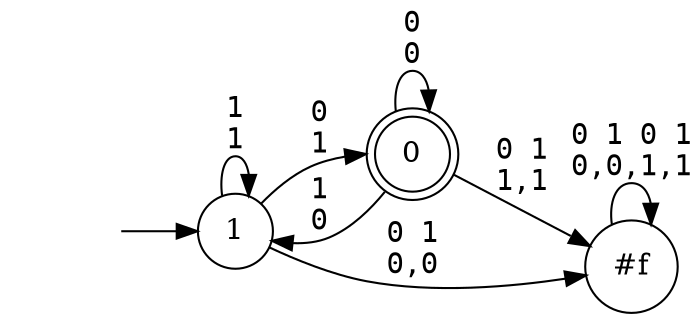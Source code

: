 digraph G {
rankdir="LR";edge[fontname=Courier];
node[shape=circle];
"#entry#"[shape=none label=""];
"0"[shape=doublecircle];
"#entry#"->"1"
"1"->"#f"[label="0 1\n0,0"];
"1"->"0"[label="0\n1"];
"1"->"1"[label="1\n1"];
"#f"->"#f"[label="0 1 0 1\n0,0,1,1"];
"0"->"0"[label="0\n0"];
"0"->"1"[label="1\n0"];
"0"->"#f"[label="0 1\n1,1"];
}
